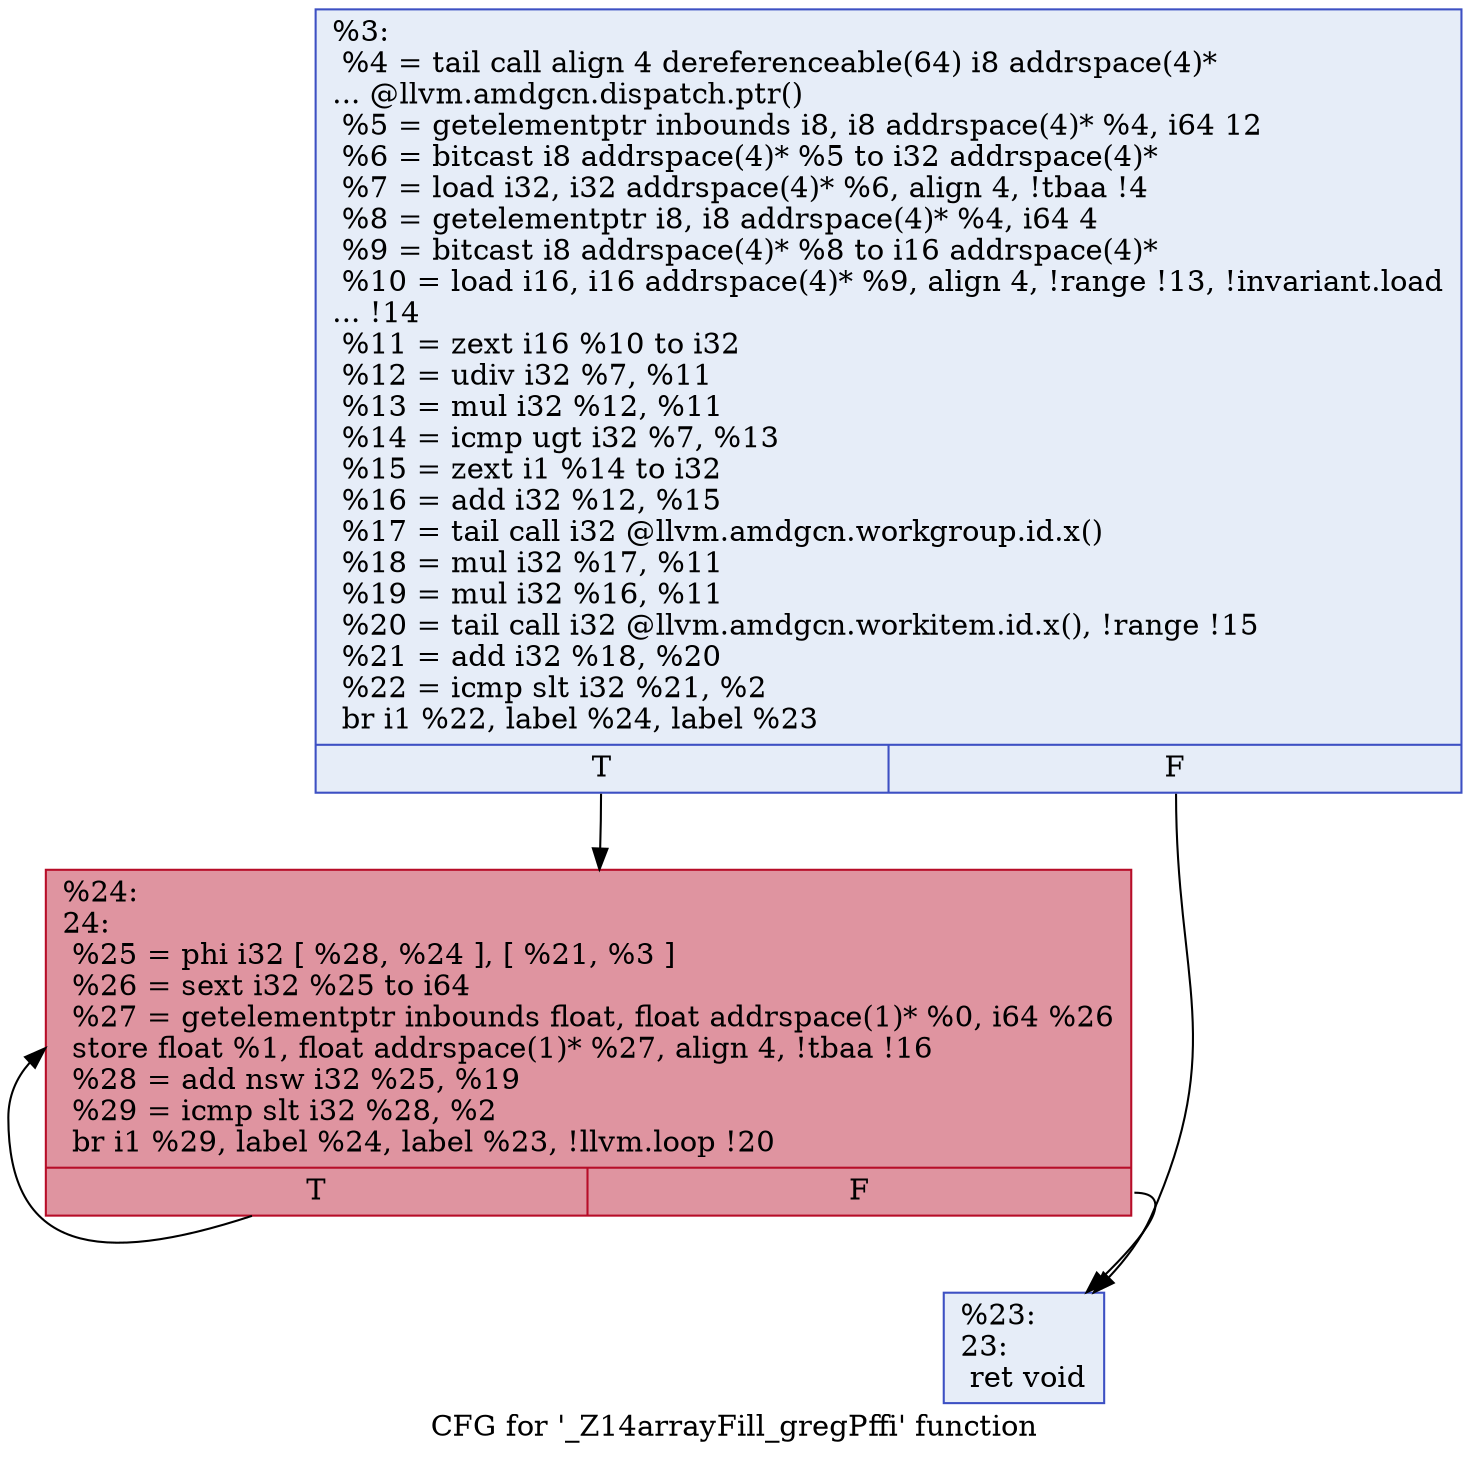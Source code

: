 digraph "CFG for '_Z14arrayFill_gregPffi' function" {
	label="CFG for '_Z14arrayFill_gregPffi' function";

	Node0x5ec5300 [shape=record,color="#3d50c3ff", style=filled, fillcolor="#c7d7f070",label="{%3:\l  %4 = tail call align 4 dereferenceable(64) i8 addrspace(4)*\l... @llvm.amdgcn.dispatch.ptr()\l  %5 = getelementptr inbounds i8, i8 addrspace(4)* %4, i64 12\l  %6 = bitcast i8 addrspace(4)* %5 to i32 addrspace(4)*\l  %7 = load i32, i32 addrspace(4)* %6, align 4, !tbaa !4\l  %8 = getelementptr i8, i8 addrspace(4)* %4, i64 4\l  %9 = bitcast i8 addrspace(4)* %8 to i16 addrspace(4)*\l  %10 = load i16, i16 addrspace(4)* %9, align 4, !range !13, !invariant.load\l... !14\l  %11 = zext i16 %10 to i32\l  %12 = udiv i32 %7, %11\l  %13 = mul i32 %12, %11\l  %14 = icmp ugt i32 %7, %13\l  %15 = zext i1 %14 to i32\l  %16 = add i32 %12, %15\l  %17 = tail call i32 @llvm.amdgcn.workgroup.id.x()\l  %18 = mul i32 %17, %11\l  %19 = mul i32 %16, %11\l  %20 = tail call i32 @llvm.amdgcn.workitem.id.x(), !range !15\l  %21 = add i32 %18, %20\l  %22 = icmp slt i32 %21, %2\l  br i1 %22, label %24, label %23\l|{<s0>T|<s1>F}}"];
	Node0x5ec5300:s0 -> Node0x5ec7890;
	Node0x5ec5300:s1 -> Node0x5ec7920;
	Node0x5ec7920 [shape=record,color="#3d50c3ff", style=filled, fillcolor="#c7d7f070",label="{%23:\l23:                                               \l  ret void\l}"];
	Node0x5ec7890 [shape=record,color="#b70d28ff", style=filled, fillcolor="#b70d2870",label="{%24:\l24:                                               \l  %25 = phi i32 [ %28, %24 ], [ %21, %3 ]\l  %26 = sext i32 %25 to i64\l  %27 = getelementptr inbounds float, float addrspace(1)* %0, i64 %26\l  store float %1, float addrspace(1)* %27, align 4, !tbaa !16\l  %28 = add nsw i32 %25, %19\l  %29 = icmp slt i32 %28, %2\l  br i1 %29, label %24, label %23, !llvm.loop !20\l|{<s0>T|<s1>F}}"];
	Node0x5ec7890:s0 -> Node0x5ec7890;
	Node0x5ec7890:s1 -> Node0x5ec7920;
}
